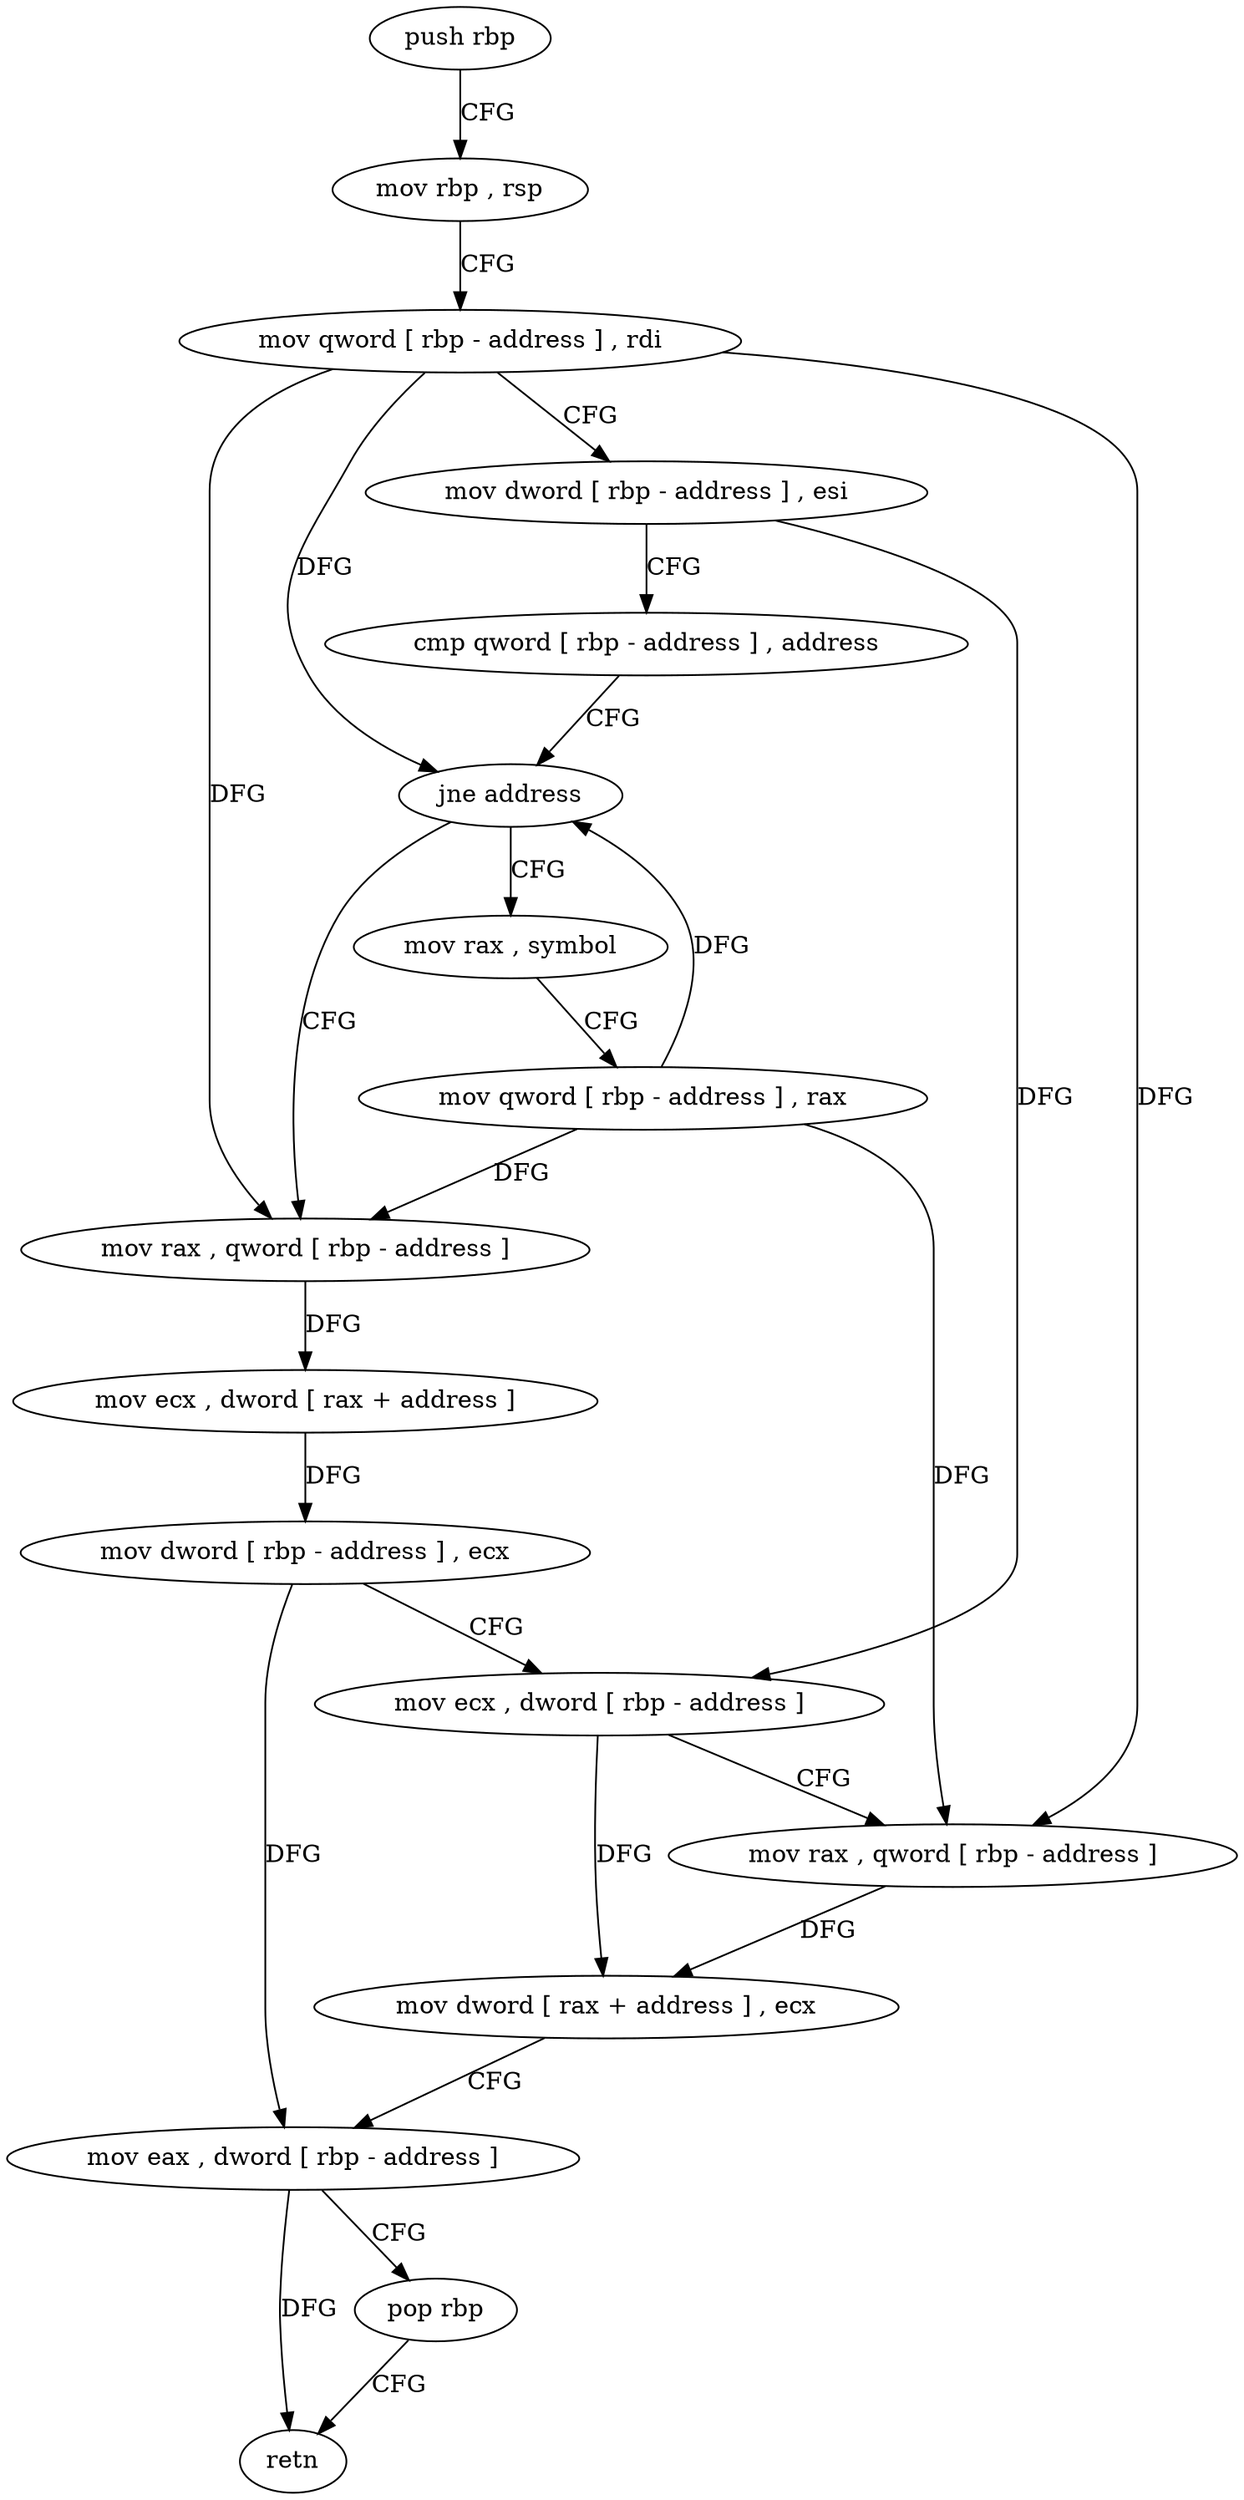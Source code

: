 digraph "func" {
"4211456" [label = "push rbp" ]
"4211457" [label = "mov rbp , rsp" ]
"4211460" [label = "mov qword [ rbp - address ] , rdi" ]
"4211464" [label = "mov dword [ rbp - address ] , esi" ]
"4211467" [label = "cmp qword [ rbp - address ] , address" ]
"4211472" [label = "jne address" ]
"4211492" [label = "mov rax , qword [ rbp - address ]" ]
"4211478" [label = "mov rax , symbol" ]
"4211496" [label = "mov ecx , dword [ rax + address ]" ]
"4211499" [label = "mov dword [ rbp - address ] , ecx" ]
"4211502" [label = "mov ecx , dword [ rbp - address ]" ]
"4211505" [label = "mov rax , qword [ rbp - address ]" ]
"4211509" [label = "mov dword [ rax + address ] , ecx" ]
"4211512" [label = "mov eax , dword [ rbp - address ]" ]
"4211515" [label = "pop rbp" ]
"4211516" [label = "retn" ]
"4211488" [label = "mov qword [ rbp - address ] , rax" ]
"4211456" -> "4211457" [ label = "CFG" ]
"4211457" -> "4211460" [ label = "CFG" ]
"4211460" -> "4211464" [ label = "CFG" ]
"4211460" -> "4211472" [ label = "DFG" ]
"4211460" -> "4211492" [ label = "DFG" ]
"4211460" -> "4211505" [ label = "DFG" ]
"4211464" -> "4211467" [ label = "CFG" ]
"4211464" -> "4211502" [ label = "DFG" ]
"4211467" -> "4211472" [ label = "CFG" ]
"4211472" -> "4211492" [ label = "CFG" ]
"4211472" -> "4211478" [ label = "CFG" ]
"4211492" -> "4211496" [ label = "DFG" ]
"4211478" -> "4211488" [ label = "CFG" ]
"4211496" -> "4211499" [ label = "DFG" ]
"4211499" -> "4211502" [ label = "CFG" ]
"4211499" -> "4211512" [ label = "DFG" ]
"4211502" -> "4211505" [ label = "CFG" ]
"4211502" -> "4211509" [ label = "DFG" ]
"4211505" -> "4211509" [ label = "DFG" ]
"4211509" -> "4211512" [ label = "CFG" ]
"4211512" -> "4211515" [ label = "CFG" ]
"4211512" -> "4211516" [ label = "DFG" ]
"4211515" -> "4211516" [ label = "CFG" ]
"4211488" -> "4211492" [ label = "DFG" ]
"4211488" -> "4211472" [ label = "DFG" ]
"4211488" -> "4211505" [ label = "DFG" ]
}
